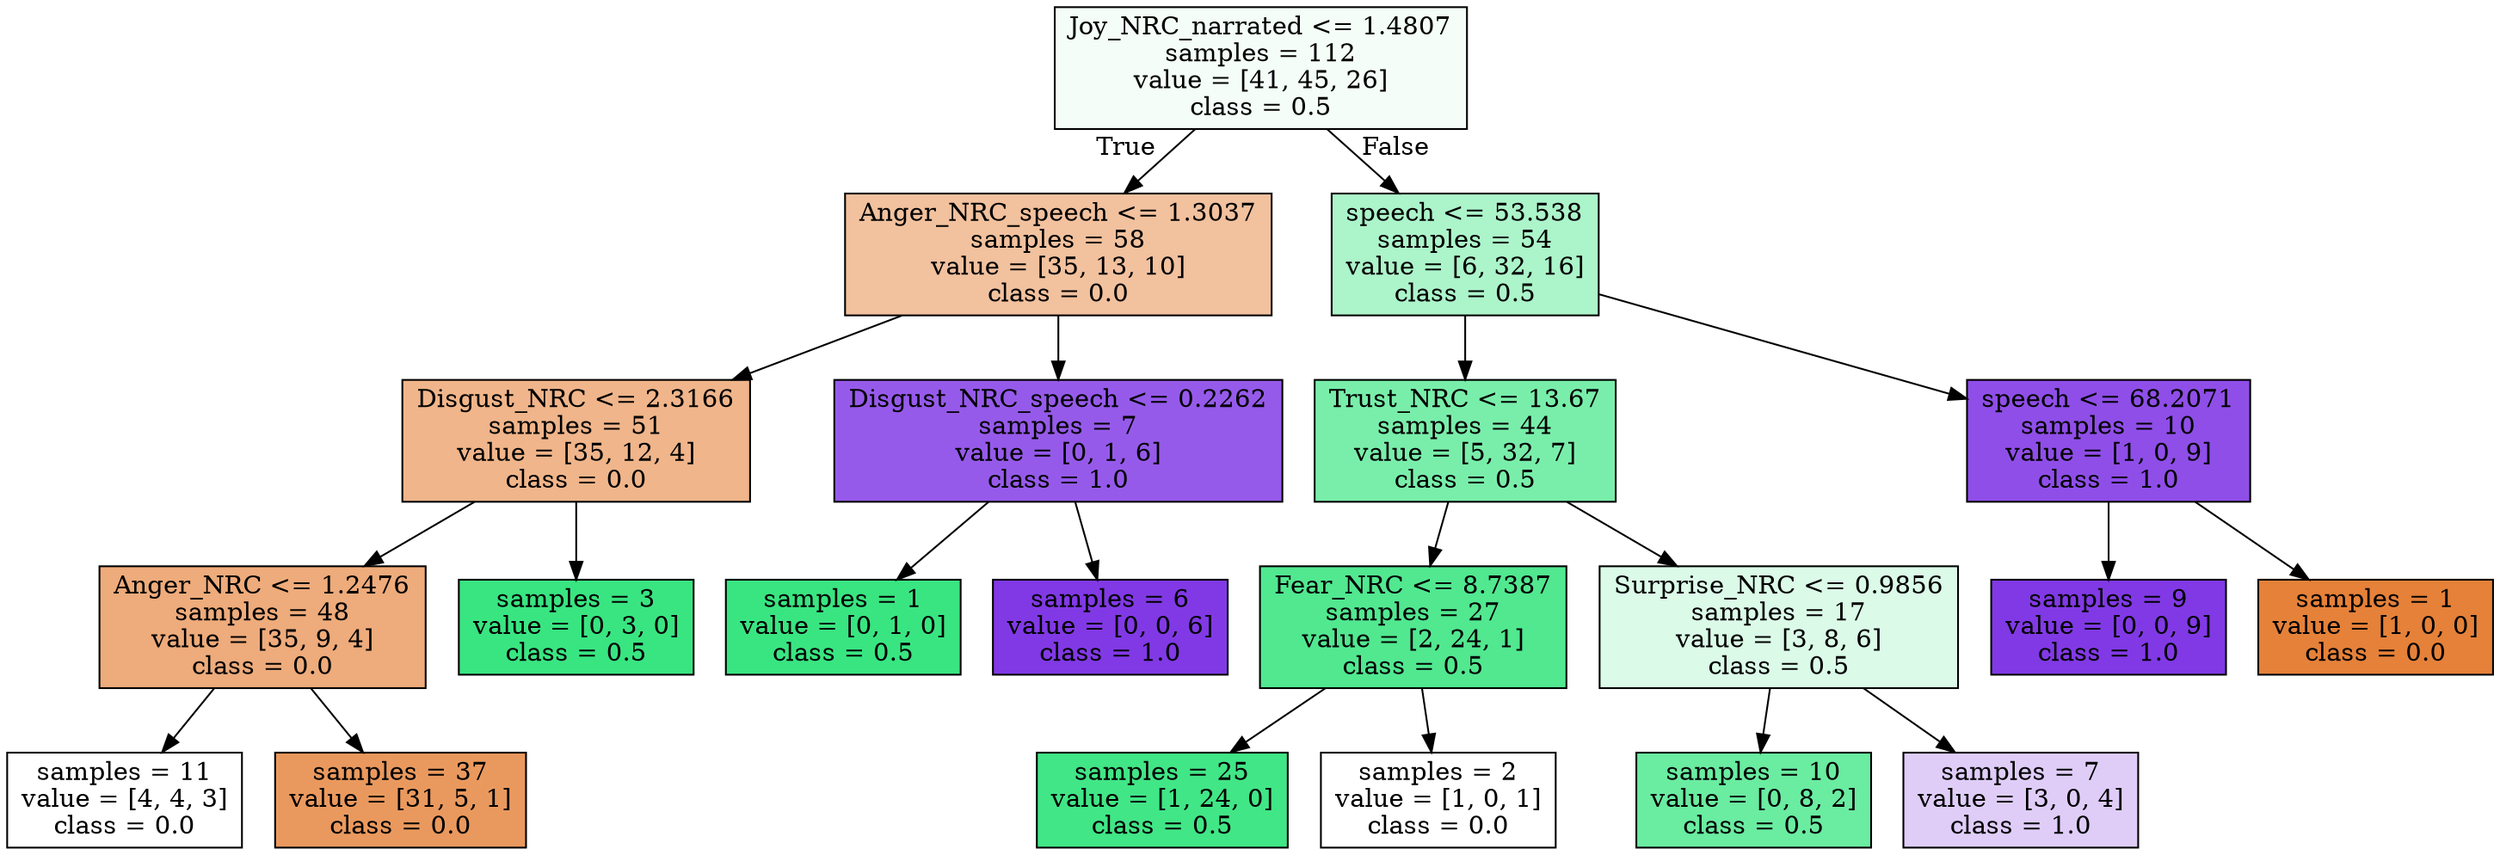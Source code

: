 digraph Tree {
node [shape=box, style="filled", color="black"] ;
0 [label="Joy_NRC_narrated <= 1.4807\nsamples = 112\nvalue = [41, 45, 26]\nclass = 0.5", fillcolor="#39e5810e"] ;
1 [label="Anger_NRC_speech <= 1.3037\nsamples = 58\nvalue = [35, 13, 10]\nclass = 0.0", fillcolor="#e581397d"] ;
0 -> 1 [labeldistance=2.5, labelangle=45, headlabel="True"] ;
2 [label="Disgust_NRC <= 2.3166\nsamples = 51\nvalue = [35, 12, 4]\nclass = 0.0", fillcolor="#e5813996"] ;
1 -> 2 ;
3 [label="Anger_NRC <= 1.2476\nsamples = 48\nvalue = [35, 9, 4]\nclass = 0.0", fillcolor="#e58139aa"] ;
2 -> 3 ;
4 [label="samples = 11\nvalue = [4, 4, 3]\nclass = 0.0", fillcolor="#e5813900"] ;
3 -> 4 ;
5 [label="samples = 37\nvalue = [31, 5, 1]\nclass = 0.0", fillcolor="#e58139cf"] ;
3 -> 5 ;
6 [label="samples = 3\nvalue = [0, 3, 0]\nclass = 0.5", fillcolor="#39e581ff"] ;
2 -> 6 ;
7 [label="Disgust_NRC_speech <= 0.2262\nsamples = 7\nvalue = [0, 1, 6]\nclass = 1.0", fillcolor="#8139e5d4"] ;
1 -> 7 ;
8 [label="samples = 1\nvalue = [0, 1, 0]\nclass = 0.5", fillcolor="#39e581ff"] ;
7 -> 8 ;
9 [label="samples = 6\nvalue = [0, 0, 6]\nclass = 1.0", fillcolor="#8139e5ff"] ;
7 -> 9 ;
10 [label="speech <= 53.538\nsamples = 54\nvalue = [6, 32, 16]\nclass = 0.5", fillcolor="#39e5816b"] ;
0 -> 10 [labeldistance=2.5, labelangle=-45, headlabel="False"] ;
11 [label="Trust_NRC <= 13.67\nsamples = 44\nvalue = [5, 32, 7]\nclass = 0.5", fillcolor="#39e581ac"] ;
10 -> 11 ;
12 [label="Fear_NRC <= 8.7387\nsamples = 27\nvalue = [2, 24, 1]\nclass = 0.5", fillcolor="#39e581e0"] ;
11 -> 12 ;
13 [label="samples = 25\nvalue = [1, 24, 0]\nclass = 0.5", fillcolor="#39e581f4"] ;
12 -> 13 ;
14 [label="samples = 2\nvalue = [1, 0, 1]\nclass = 0.0", fillcolor="#e5813900"] ;
12 -> 14 ;
15 [label="Surprise_NRC <= 0.9856\nsamples = 17\nvalue = [3, 8, 6]\nclass = 0.5", fillcolor="#39e5812e"] ;
11 -> 15 ;
16 [label="samples = 10\nvalue = [0, 8, 2]\nclass = 0.5", fillcolor="#39e581bf"] ;
15 -> 16 ;
17 [label="samples = 7\nvalue = [3, 0, 4]\nclass = 1.0", fillcolor="#8139e540"] ;
15 -> 17 ;
18 [label="speech <= 68.2071\nsamples = 10\nvalue = [1, 0, 9]\nclass = 1.0", fillcolor="#8139e5e3"] ;
10 -> 18 ;
19 [label="samples = 9\nvalue = [0, 0, 9]\nclass = 1.0", fillcolor="#8139e5ff"] ;
18 -> 19 ;
20 [label="samples = 1\nvalue = [1, 0, 0]\nclass = 0.0", fillcolor="#e58139ff"] ;
18 -> 20 ;
}